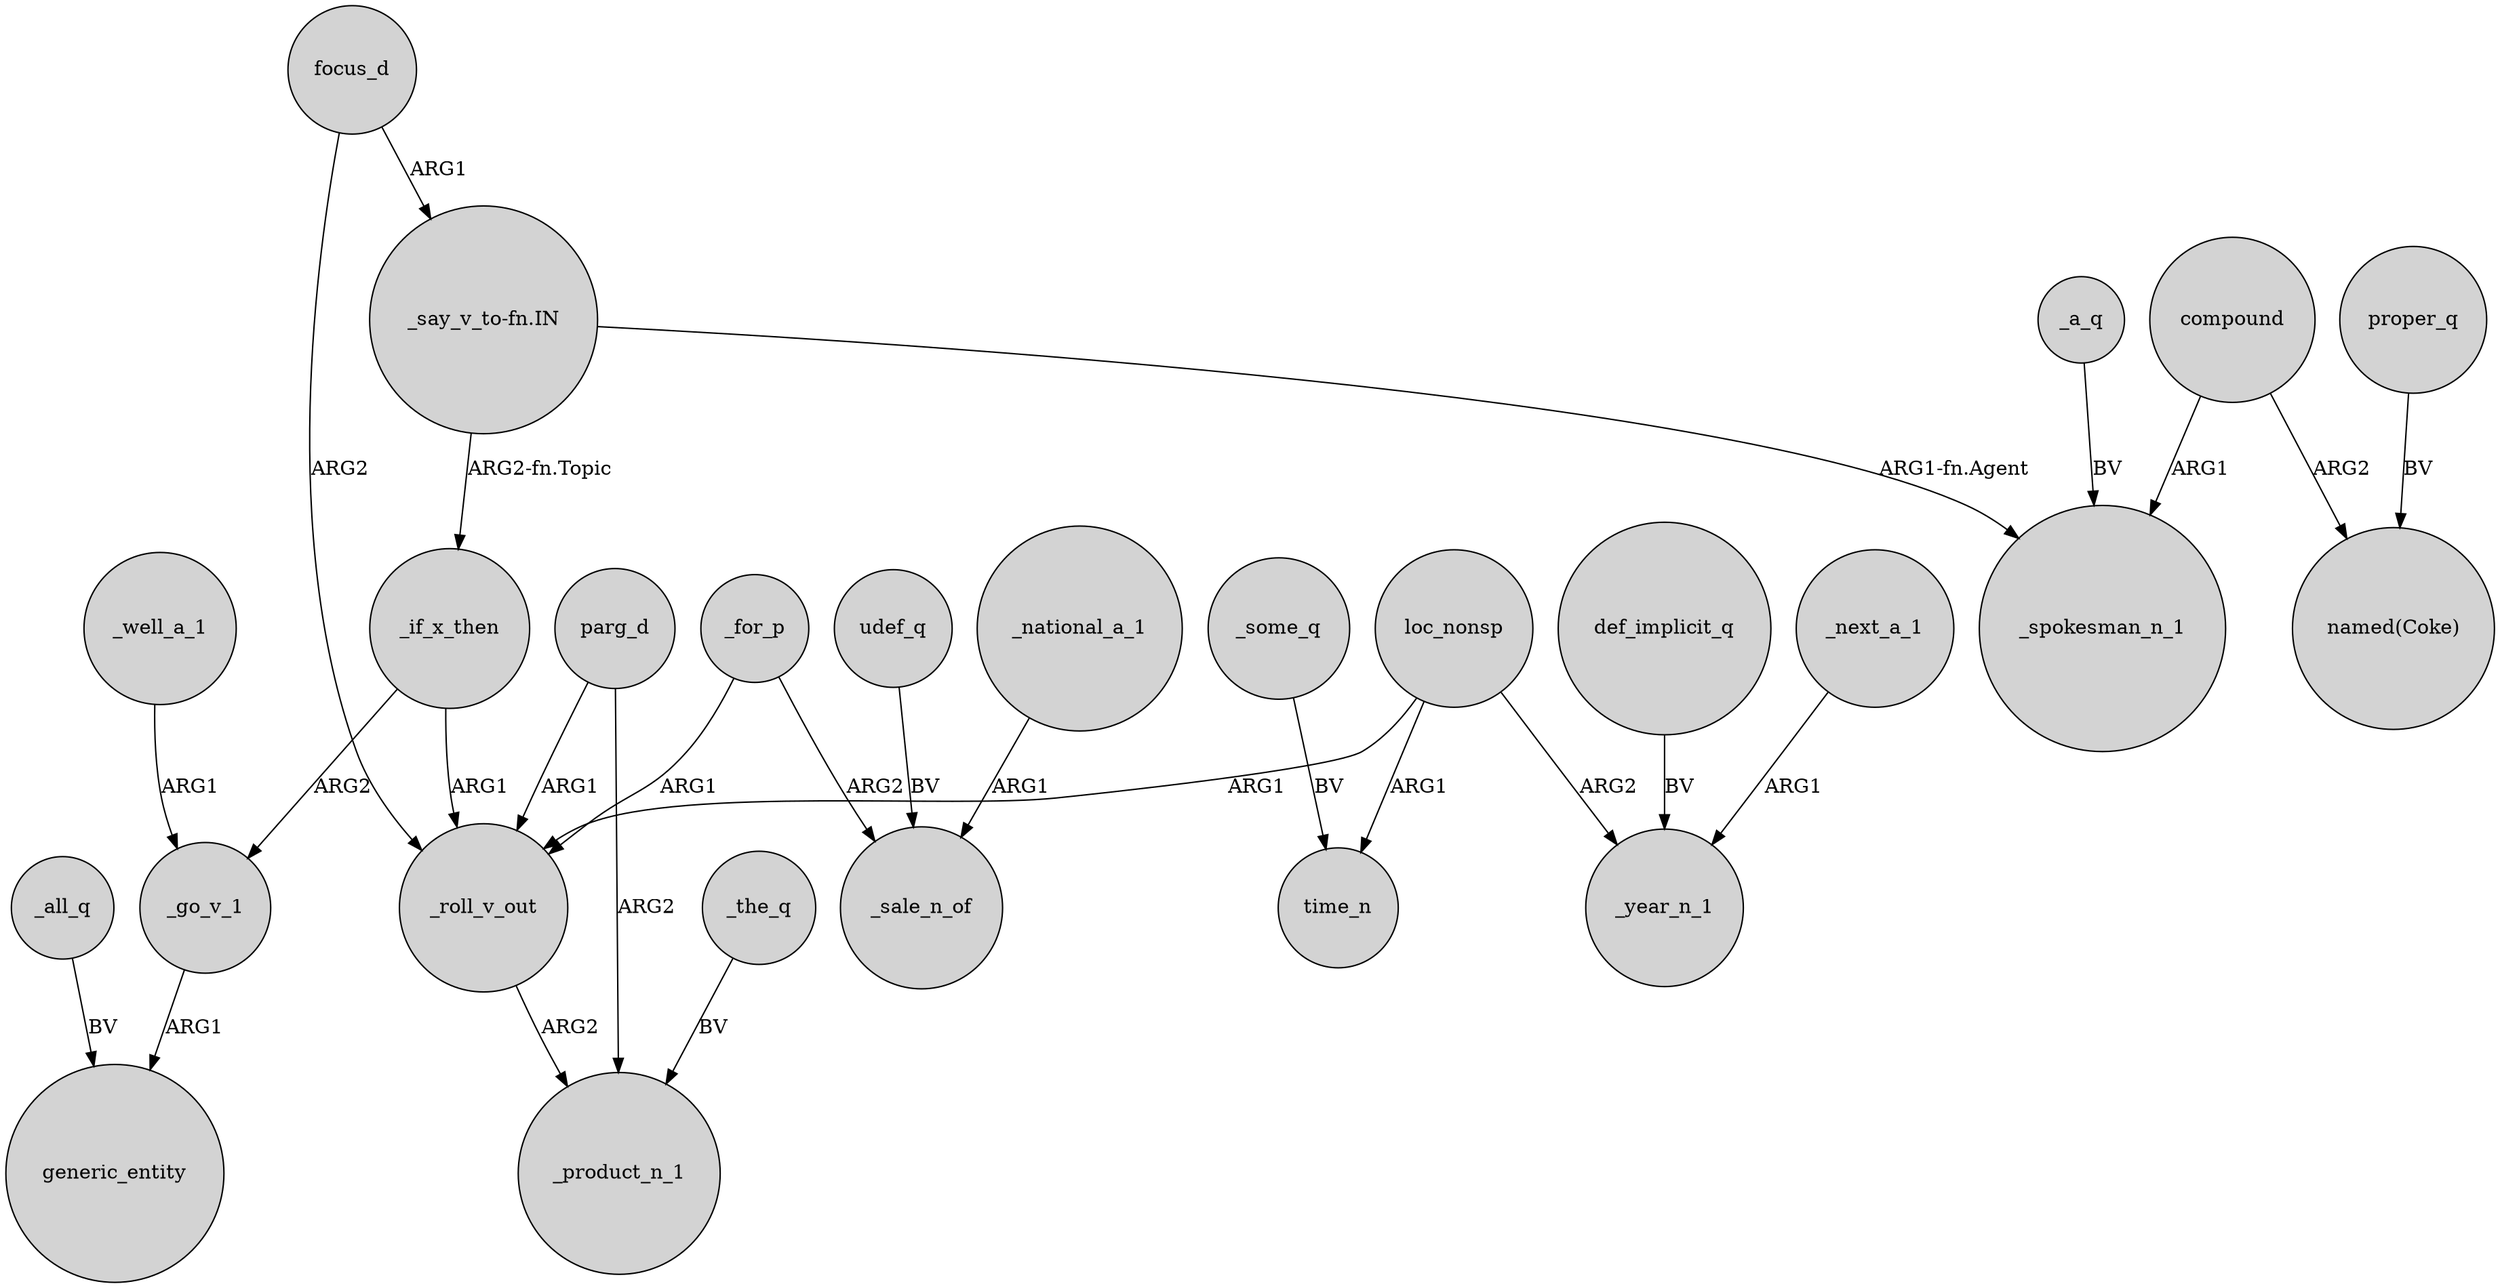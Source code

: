 digraph {
	node [shape=circle style=filled]
	_if_x_then -> _go_v_1 [label=ARG2]
	parg_d -> _product_n_1 [label=ARG2]
	_well_a_1 -> _go_v_1 [label=ARG1]
	"_say_v_to-fn.IN" -> _if_x_then [label="ARG2-fn.Topic"]
	def_implicit_q -> _year_n_1 [label=BV]
	compound -> "named(Coke)" [label=ARG2]
	_for_p -> _sale_n_of [label=ARG2]
	_some_q -> time_n [label=BV]
	_roll_v_out -> _product_n_1 [label=ARG2]
	loc_nonsp -> time_n [label=ARG1]
	proper_q -> "named(Coke)" [label=BV]
	"_say_v_to-fn.IN" -> _spokesman_n_1 [label="ARG1-fn.Agent"]
	_all_q -> generic_entity [label=BV]
	loc_nonsp -> _roll_v_out [label=ARG1]
	compound -> _spokesman_n_1 [label=ARG1]
	_next_a_1 -> _year_n_1 [label=ARG1]
	loc_nonsp -> _year_n_1 [label=ARG2]
	udef_q -> _sale_n_of [label=BV]
	_the_q -> _product_n_1 [label=BV]
	parg_d -> _roll_v_out [label=ARG1]
	_go_v_1 -> generic_entity [label=ARG1]
	_a_q -> _spokesman_n_1 [label=BV]
	_if_x_then -> _roll_v_out [label=ARG1]
	_for_p -> _roll_v_out [label=ARG1]
	_national_a_1 -> _sale_n_of [label=ARG1]
	focus_d -> _roll_v_out [label=ARG2]
	focus_d -> "_say_v_to-fn.IN" [label=ARG1]
}
